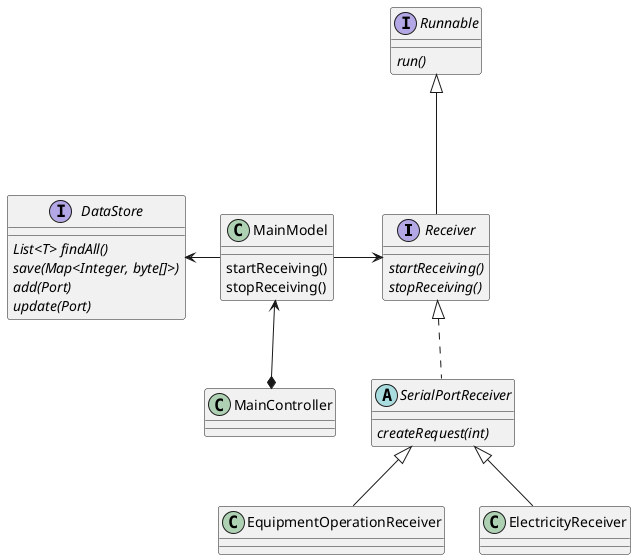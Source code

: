 @startuml
'https://plantuml.com/class-diagram

interface Receiver {
{abstract} startReceiving()
{abstract} stopReceiving()
}

interface Runnable {
{abstract} run()
}

Receiver -up--|> Runnable
abstract class SerialPortReceiver implements Receiver {
{abstract} createRequest(int)
}
class EquipmentOperationReceiver extends SerialPortReceiver
class ElectricityReceiver extends SerialPortReceiver

class MainModel {
startReceiving()
stopReceiving()
}

class MainController {
}

interface DataStore {
{abstract} List<T> findAll()
{abstract} save(Map<Integer, byte[]>)
{abstract} add(Port)
{abstract} update(Port)
}

MainModel -right--> Receiver
MainModel -left--> DataStore
MainModel <--* MainController

@enduml